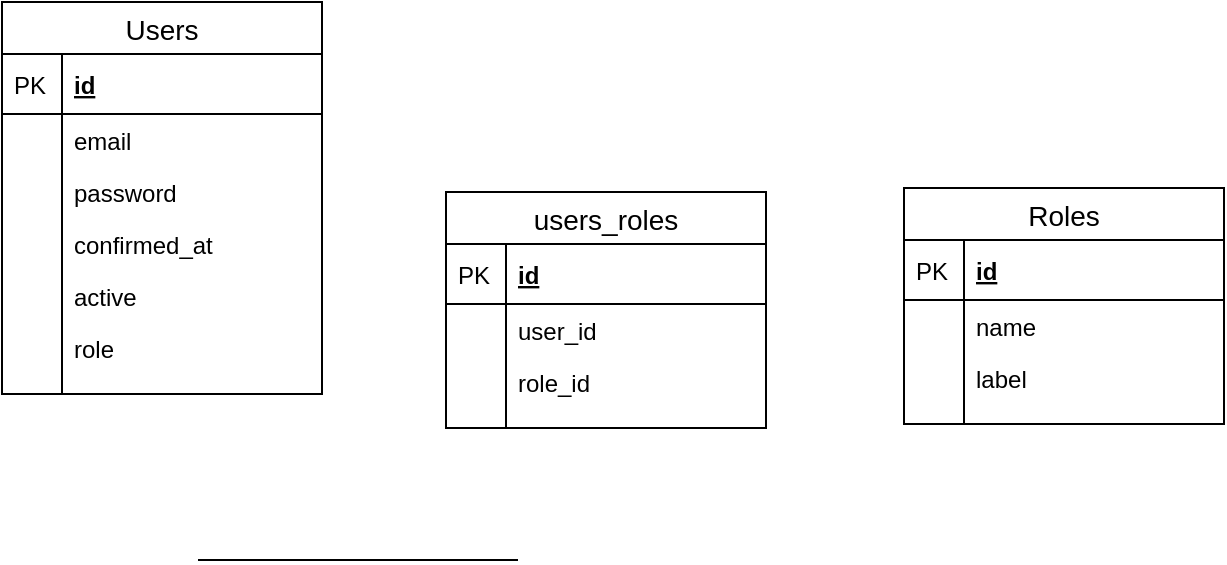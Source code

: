 <mxfile version="12.9.11" type="github">
  <diagram id="C6b7KtF1BL2LHEXh4yfB" name="Page-1">
    <mxGraphModel dx="843" dy="566" grid="0" gridSize="10" guides="0" tooltips="1" connect="1" arrows="1" fold="1" page="1" pageScale="1" pageWidth="1169" pageHeight="827" background="none" math="0" shadow="0">
      <root>
        <mxCell id="0" />
        <mxCell id="1" parent="0" />
        <mxCell id="jHLHuqOz-h7qjqpUIBnX-2" value="Users" style="swimlane;fontStyle=0;childLayout=stackLayout;horizontal=1;startSize=26;horizontalStack=0;resizeParent=1;resizeParentMax=0;resizeLast=0;collapsible=1;marginBottom=0;align=center;fontSize=14;" parent="1" vertex="1">
          <mxGeometry x="127" y="182" width="160" height="196" as="geometry">
            <mxRectangle x="127" y="185" width="64" height="26" as="alternateBounds" />
          </mxGeometry>
        </mxCell>
        <mxCell id="jHLHuqOz-h7qjqpUIBnX-3" value="id" style="shape=partialRectangle;top=0;left=0;right=0;bottom=1;align=left;verticalAlign=middle;fillColor=none;spacingLeft=34;spacingRight=4;overflow=hidden;rotatable=0;points=[[0,0.5],[1,0.5]];portConstraint=eastwest;dropTarget=0;fontStyle=5;fontSize=12;" parent="jHLHuqOz-h7qjqpUIBnX-2" vertex="1">
          <mxGeometry y="26" width="160" height="30" as="geometry" />
        </mxCell>
        <mxCell id="jHLHuqOz-h7qjqpUIBnX-4" value="PK" style="shape=partialRectangle;top=0;left=0;bottom=0;fillColor=none;align=left;verticalAlign=middle;spacingLeft=4;spacingRight=4;overflow=hidden;rotatable=0;points=[];portConstraint=eastwest;part=1;fontSize=12;" parent="jHLHuqOz-h7qjqpUIBnX-3" vertex="1" connectable="0">
          <mxGeometry width="30" height="30" as="geometry" />
        </mxCell>
        <mxCell id="jHLHuqOz-h7qjqpUIBnX-5" value="email" style="shape=partialRectangle;top=0;left=0;right=0;bottom=0;align=left;verticalAlign=top;fillColor=none;spacingLeft=34;spacingRight=4;overflow=hidden;rotatable=0;points=[[0,0.5],[1,0.5]];portConstraint=eastwest;dropTarget=0;fontSize=12;" parent="jHLHuqOz-h7qjqpUIBnX-2" vertex="1">
          <mxGeometry y="56" width="160" height="26" as="geometry" />
        </mxCell>
        <mxCell id="jHLHuqOz-h7qjqpUIBnX-6" value="" style="shape=partialRectangle;top=0;left=0;bottom=0;fillColor=none;align=left;verticalAlign=top;spacingLeft=4;spacingRight=4;overflow=hidden;rotatable=0;points=[];portConstraint=eastwest;part=1;fontSize=12;" parent="jHLHuqOz-h7qjqpUIBnX-5" vertex="1" connectable="0">
          <mxGeometry width="30" height="26" as="geometry" />
        </mxCell>
        <mxCell id="jHLHuqOz-h7qjqpUIBnX-7" value="password" style="shape=partialRectangle;top=0;left=0;right=0;bottom=0;align=left;verticalAlign=top;fillColor=none;spacingLeft=34;spacingRight=4;overflow=hidden;rotatable=0;points=[[0,0.5],[1,0.5]];portConstraint=eastwest;dropTarget=0;fontSize=12;" parent="jHLHuqOz-h7qjqpUIBnX-2" vertex="1">
          <mxGeometry y="82" width="160" height="26" as="geometry" />
        </mxCell>
        <mxCell id="jHLHuqOz-h7qjqpUIBnX-8" value="" style="shape=partialRectangle;top=0;left=0;bottom=0;fillColor=none;align=left;verticalAlign=top;spacingLeft=4;spacingRight=4;overflow=hidden;rotatable=0;points=[];portConstraint=eastwest;part=1;fontSize=12;" parent="jHLHuqOz-h7qjqpUIBnX-7" vertex="1" connectable="0">
          <mxGeometry width="30" height="26" as="geometry" />
        </mxCell>
        <mxCell id="jHLHuqOz-h7qjqpUIBnX-9" value="confirmed_at" style="shape=partialRectangle;top=0;left=0;right=0;bottom=0;align=left;verticalAlign=top;fillColor=none;spacingLeft=34;spacingRight=4;overflow=hidden;rotatable=0;points=[[0,0.5],[1,0.5]];portConstraint=eastwest;dropTarget=0;fontSize=12;" parent="jHLHuqOz-h7qjqpUIBnX-2" vertex="1">
          <mxGeometry y="108" width="160" height="26" as="geometry" />
        </mxCell>
        <mxCell id="jHLHuqOz-h7qjqpUIBnX-10" value="" style="shape=partialRectangle;top=0;left=0;bottom=0;fillColor=none;align=left;verticalAlign=top;spacingLeft=4;spacingRight=4;overflow=hidden;rotatable=0;points=[];portConstraint=eastwest;part=1;fontSize=12;" parent="jHLHuqOz-h7qjqpUIBnX-9" vertex="1" connectable="0">
          <mxGeometry width="30" height="26" as="geometry" />
        </mxCell>
        <mxCell id="IOlIZ455Voa1fGeX6TjH-23" value="active" style="shape=partialRectangle;top=0;left=0;right=0;bottom=0;align=left;verticalAlign=top;fillColor=none;spacingLeft=34;spacingRight=4;overflow=hidden;rotatable=0;points=[[0,0.5],[1,0.5]];portConstraint=eastwest;dropTarget=0;fontSize=12;" vertex="1" parent="jHLHuqOz-h7qjqpUIBnX-2">
          <mxGeometry y="134" width="160" height="26" as="geometry" />
        </mxCell>
        <mxCell id="IOlIZ455Voa1fGeX6TjH-24" value="" style="shape=partialRectangle;top=0;left=0;bottom=0;fillColor=none;align=left;verticalAlign=top;spacingLeft=4;spacingRight=4;overflow=hidden;rotatable=0;points=[];portConstraint=eastwest;part=1;fontSize=12;" vertex="1" connectable="0" parent="IOlIZ455Voa1fGeX6TjH-23">
          <mxGeometry width="30" height="26" as="geometry" />
        </mxCell>
        <mxCell id="IOlIZ455Voa1fGeX6TjH-26" value="role" style="shape=partialRectangle;top=0;left=0;right=0;bottom=0;align=left;verticalAlign=top;fillColor=none;spacingLeft=34;spacingRight=4;overflow=hidden;rotatable=0;points=[[0,0.5],[1,0.5]];portConstraint=eastwest;dropTarget=0;fontSize=12;" vertex="1" parent="jHLHuqOz-h7qjqpUIBnX-2">
          <mxGeometry y="160" width="160" height="26" as="geometry" />
        </mxCell>
        <mxCell id="IOlIZ455Voa1fGeX6TjH-27" value="" style="shape=partialRectangle;top=0;left=0;bottom=0;fillColor=none;align=left;verticalAlign=top;spacingLeft=4;spacingRight=4;overflow=hidden;rotatable=0;points=[];portConstraint=eastwest;part=1;fontSize=12;" vertex="1" connectable="0" parent="IOlIZ455Voa1fGeX6TjH-26">
          <mxGeometry width="30" height="26" as="geometry" />
        </mxCell>
        <mxCell id="jHLHuqOz-h7qjqpUIBnX-11" value="" style="shape=partialRectangle;top=0;left=0;right=0;bottom=0;align=left;verticalAlign=top;fillColor=none;spacingLeft=34;spacingRight=4;overflow=hidden;rotatable=0;points=[[0,0.5],[1,0.5]];portConstraint=eastwest;dropTarget=0;fontSize=12;" parent="jHLHuqOz-h7qjqpUIBnX-2" vertex="1">
          <mxGeometry y="186" width="160" height="10" as="geometry" />
        </mxCell>
        <mxCell id="jHLHuqOz-h7qjqpUIBnX-12" value="" style="shape=partialRectangle;top=0;left=0;bottom=0;fillColor=none;align=left;verticalAlign=top;spacingLeft=4;spacingRight=4;overflow=hidden;rotatable=0;points=[];portConstraint=eastwest;part=1;fontSize=12;" parent="jHLHuqOz-h7qjqpUIBnX-11" vertex="1" connectable="0">
          <mxGeometry width="30" height="10" as="geometry" />
        </mxCell>
        <mxCell id="IOlIZ455Voa1fGeX6TjH-29" value="users_roles" style="swimlane;fontStyle=0;childLayout=stackLayout;horizontal=1;startSize=26;horizontalStack=0;resizeParent=1;resizeParentMax=0;resizeLast=0;collapsible=1;marginBottom=0;align=center;fontSize=14;" vertex="1" parent="1">
          <mxGeometry x="349" y="277" width="160" height="118" as="geometry" />
        </mxCell>
        <mxCell id="IOlIZ455Voa1fGeX6TjH-30" value="id" style="shape=partialRectangle;top=0;left=0;right=0;bottom=1;align=left;verticalAlign=middle;fillColor=none;spacingLeft=34;spacingRight=4;overflow=hidden;rotatable=0;points=[[0,0.5],[1,0.5]];portConstraint=eastwest;dropTarget=0;fontStyle=5;fontSize=12;" vertex="1" parent="IOlIZ455Voa1fGeX6TjH-29">
          <mxGeometry y="26" width="160" height="30" as="geometry" />
        </mxCell>
        <mxCell id="IOlIZ455Voa1fGeX6TjH-31" value="PK" style="shape=partialRectangle;top=0;left=0;bottom=0;fillColor=none;align=left;verticalAlign=middle;spacingLeft=4;spacingRight=4;overflow=hidden;rotatable=0;points=[];portConstraint=eastwest;part=1;fontSize=12;" vertex="1" connectable="0" parent="IOlIZ455Voa1fGeX6TjH-30">
          <mxGeometry width="30" height="30" as="geometry" />
        </mxCell>
        <mxCell id="IOlIZ455Voa1fGeX6TjH-32" value="user_id" style="shape=partialRectangle;top=0;left=0;right=0;bottom=0;align=left;verticalAlign=top;fillColor=none;spacingLeft=34;spacingRight=4;overflow=hidden;rotatable=0;points=[[0,0.5],[1,0.5]];portConstraint=eastwest;dropTarget=0;fontSize=12;" vertex="1" parent="IOlIZ455Voa1fGeX6TjH-29">
          <mxGeometry y="56" width="160" height="26" as="geometry" />
        </mxCell>
        <mxCell id="IOlIZ455Voa1fGeX6TjH-33" value="" style="shape=partialRectangle;top=0;left=0;bottom=0;fillColor=none;align=left;verticalAlign=top;spacingLeft=4;spacingRight=4;overflow=hidden;rotatable=0;points=[];portConstraint=eastwest;part=1;fontSize=12;" vertex="1" connectable="0" parent="IOlIZ455Voa1fGeX6TjH-32">
          <mxGeometry width="30" height="26" as="geometry" />
        </mxCell>
        <mxCell id="IOlIZ455Voa1fGeX6TjH-34" value="role_id" style="shape=partialRectangle;top=0;left=0;right=0;bottom=0;align=left;verticalAlign=top;fillColor=none;spacingLeft=34;spacingRight=4;overflow=hidden;rotatable=0;points=[[0,0.5],[1,0.5]];portConstraint=eastwest;dropTarget=0;fontSize=12;" vertex="1" parent="IOlIZ455Voa1fGeX6TjH-29">
          <mxGeometry y="82" width="160" height="26" as="geometry" />
        </mxCell>
        <mxCell id="IOlIZ455Voa1fGeX6TjH-35" value="" style="shape=partialRectangle;top=0;left=0;bottom=0;fillColor=none;align=left;verticalAlign=top;spacingLeft=4;spacingRight=4;overflow=hidden;rotatable=0;points=[];portConstraint=eastwest;part=1;fontSize=12;" vertex="1" connectable="0" parent="IOlIZ455Voa1fGeX6TjH-34">
          <mxGeometry width="30" height="26" as="geometry" />
        </mxCell>
        <mxCell id="IOlIZ455Voa1fGeX6TjH-38" value="" style="shape=partialRectangle;top=0;left=0;right=0;bottom=0;align=left;verticalAlign=top;fillColor=none;spacingLeft=34;spacingRight=4;overflow=hidden;rotatable=0;points=[[0,0.5],[1,0.5]];portConstraint=eastwest;dropTarget=0;fontSize=12;" vertex="1" parent="IOlIZ455Voa1fGeX6TjH-29">
          <mxGeometry y="108" width="160" height="10" as="geometry" />
        </mxCell>
        <mxCell id="IOlIZ455Voa1fGeX6TjH-39" value="" style="shape=partialRectangle;top=0;left=0;bottom=0;fillColor=none;align=left;verticalAlign=top;spacingLeft=4;spacingRight=4;overflow=hidden;rotatable=0;points=[];portConstraint=eastwest;part=1;fontSize=12;" vertex="1" connectable="0" parent="IOlIZ455Voa1fGeX6TjH-38">
          <mxGeometry width="30" height="10" as="geometry" />
        </mxCell>
        <mxCell id="IOlIZ455Voa1fGeX6TjH-40" value="Roles" style="swimlane;fontStyle=0;childLayout=stackLayout;horizontal=1;startSize=26;horizontalStack=0;resizeParent=1;resizeParentMax=0;resizeLast=0;collapsible=1;marginBottom=0;align=center;fontSize=14;" vertex="1" parent="1">
          <mxGeometry x="578" y="275" width="160" height="118" as="geometry" />
        </mxCell>
        <mxCell id="IOlIZ455Voa1fGeX6TjH-41" value="id" style="shape=partialRectangle;top=0;left=0;right=0;bottom=1;align=left;verticalAlign=middle;fillColor=none;spacingLeft=34;spacingRight=4;overflow=hidden;rotatable=0;points=[[0,0.5],[1,0.5]];portConstraint=eastwest;dropTarget=0;fontStyle=5;fontSize=12;" vertex="1" parent="IOlIZ455Voa1fGeX6TjH-40">
          <mxGeometry y="26" width="160" height="30" as="geometry" />
        </mxCell>
        <mxCell id="IOlIZ455Voa1fGeX6TjH-42" value="PK" style="shape=partialRectangle;top=0;left=0;bottom=0;fillColor=none;align=left;verticalAlign=middle;spacingLeft=4;spacingRight=4;overflow=hidden;rotatable=0;points=[];portConstraint=eastwest;part=1;fontSize=12;" vertex="1" connectable="0" parent="IOlIZ455Voa1fGeX6TjH-41">
          <mxGeometry width="30" height="30" as="geometry" />
        </mxCell>
        <mxCell id="IOlIZ455Voa1fGeX6TjH-43" value="name" style="shape=partialRectangle;top=0;left=0;right=0;bottom=0;align=left;verticalAlign=top;fillColor=none;spacingLeft=34;spacingRight=4;overflow=hidden;rotatable=0;points=[[0,0.5],[1,0.5]];portConstraint=eastwest;dropTarget=0;fontSize=12;" vertex="1" parent="IOlIZ455Voa1fGeX6TjH-40">
          <mxGeometry y="56" width="160" height="26" as="geometry" />
        </mxCell>
        <mxCell id="IOlIZ455Voa1fGeX6TjH-44" value="" style="shape=partialRectangle;top=0;left=0;bottom=0;fillColor=none;align=left;verticalAlign=top;spacingLeft=4;spacingRight=4;overflow=hidden;rotatable=0;points=[];portConstraint=eastwest;part=1;fontSize=12;" vertex="1" connectable="0" parent="IOlIZ455Voa1fGeX6TjH-43">
          <mxGeometry width="30" height="26" as="geometry" />
        </mxCell>
        <mxCell id="IOlIZ455Voa1fGeX6TjH-45" value="label" style="shape=partialRectangle;top=0;left=0;right=0;bottom=0;align=left;verticalAlign=top;fillColor=none;spacingLeft=34;spacingRight=4;overflow=hidden;rotatable=0;points=[[0,0.5],[1,0.5]];portConstraint=eastwest;dropTarget=0;fontSize=12;" vertex="1" parent="IOlIZ455Voa1fGeX6TjH-40">
          <mxGeometry y="82" width="160" height="26" as="geometry" />
        </mxCell>
        <mxCell id="IOlIZ455Voa1fGeX6TjH-46" value="" style="shape=partialRectangle;top=0;left=0;bottom=0;fillColor=none;align=left;verticalAlign=top;spacingLeft=4;spacingRight=4;overflow=hidden;rotatable=0;points=[];portConstraint=eastwest;part=1;fontSize=12;" vertex="1" connectable="0" parent="IOlIZ455Voa1fGeX6TjH-45">
          <mxGeometry width="30" height="26" as="geometry" />
        </mxCell>
        <mxCell id="IOlIZ455Voa1fGeX6TjH-49" value="" style="shape=partialRectangle;top=0;left=0;right=0;bottom=0;align=left;verticalAlign=top;fillColor=none;spacingLeft=34;spacingRight=4;overflow=hidden;rotatable=0;points=[[0,0.5],[1,0.5]];portConstraint=eastwest;dropTarget=0;fontSize=12;" vertex="1" parent="IOlIZ455Voa1fGeX6TjH-40">
          <mxGeometry y="108" width="160" height="10" as="geometry" />
        </mxCell>
        <mxCell id="IOlIZ455Voa1fGeX6TjH-50" value="" style="shape=partialRectangle;top=0;left=0;bottom=0;fillColor=none;align=left;verticalAlign=top;spacingLeft=4;spacingRight=4;overflow=hidden;rotatable=0;points=[];portConstraint=eastwest;part=1;fontSize=12;" vertex="1" connectable="0" parent="IOlIZ455Voa1fGeX6TjH-49">
          <mxGeometry width="30" height="10" as="geometry" />
        </mxCell>
        <mxCell id="IOlIZ455Voa1fGeX6TjH-51" value="" style="endArrow=none;html=1;rounded=0;" edge="1" parent="1">
          <mxGeometry relative="1" as="geometry">
            <mxPoint x="225" y="461" as="sourcePoint" />
            <mxPoint x="385" y="461" as="targetPoint" />
          </mxGeometry>
        </mxCell>
      </root>
    </mxGraphModel>
  </diagram>
</mxfile>
